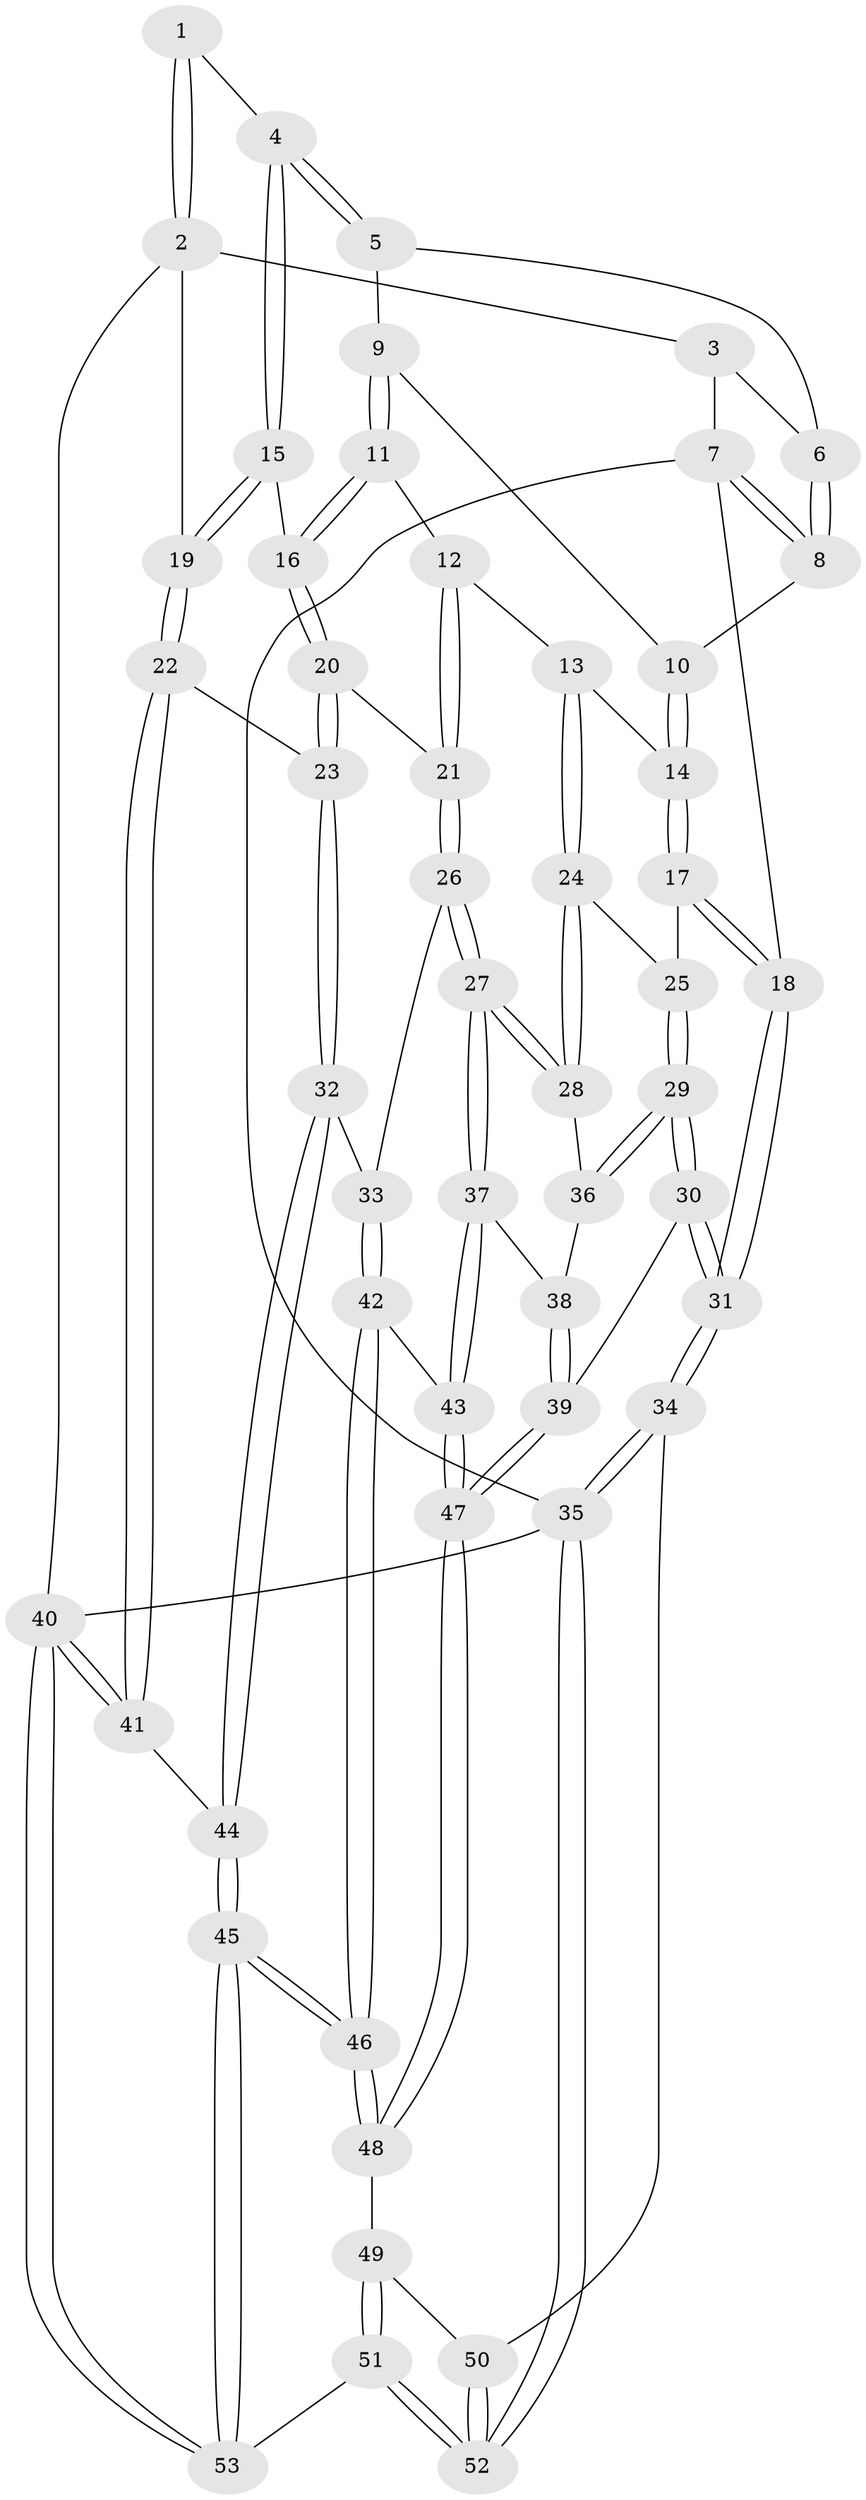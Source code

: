 // coarse degree distribution, {4: 0.5172413793103449, 3: 0.034482758620689655, 5: 0.3793103448275862, 6: 0.06896551724137931}
// Generated by graph-tools (version 1.1) at 2025/24/03/03/25 07:24:33]
// undirected, 53 vertices, 129 edges
graph export_dot {
graph [start="1"]
  node [color=gray90,style=filled];
  1 [pos="+0.8574071371955471+0.07421662249057798"];
  2 [pos="+1+0.16399725993737013"];
  3 [pos="+0.7475298433018784+0"];
  4 [pos="+0.7256516351764822+0.18869514768375295"];
  5 [pos="+0.5025936903344344+0"];
  6 [pos="+0.5013577350826173+0"];
  7 [pos="+0+0"];
  8 [pos="+0+0"];
  9 [pos="+0.46602570676469673+0.04812286575876409"];
  10 [pos="+0.1841371742565763+0.1578145990604544"];
  11 [pos="+0.4487844541745693+0.1562233586442098"];
  12 [pos="+0.3839327986312468+0.2864750779573876"];
  13 [pos="+0.3171850241531537+0.32110168240132925"];
  14 [pos="+0.1750543836833989+0.2552385021357034"];
  15 [pos="+0.7485005335400892+0.25415325425224683"];
  16 [pos="+0.593558517990884+0.3443120589466648"];
  17 [pos="+0.08035914403484677+0.32328702165688605"];
  18 [pos="+0+0.30160473880003946"];
  19 [pos="+0.9685889166295022+0.4421680295329519"];
  20 [pos="+0.5399938192796996+0.45659450214886166"];
  21 [pos="+0.5321462649691838+0.46078142210082046"];
  22 [pos="+0.9643167701764023+0.46300306982951456"];
  23 [pos="+0.8434071177869499+0.5124115108207372"];
  24 [pos="+0.27884576338284367+0.4911578656061676"];
  25 [pos="+0.15343316604288673+0.45214686979528923"];
  26 [pos="+0.5274006678014954+0.46862087716191503"];
  27 [pos="+0.3531539981974521+0.58810255980692"];
  28 [pos="+0.29036320876517385+0.5114014253570102"];
  29 [pos="+0.00270500295736426+0.6126969083915663"];
  30 [pos="+0+0.6169019320297561"];
  31 [pos="+0+0.6212437437837659"];
  32 [pos="+0.6821854663429666+0.6804238154789604"];
  33 [pos="+0.6204840523501872+0.662156984316903"];
  34 [pos="+0+0.8129430895718865"];
  35 [pos="+0+1"];
  36 [pos="+0.06271663229536142+0.6192000897552888"];
  37 [pos="+0.3507391264886848+0.6300238237868679"];
  38 [pos="+0.1660365956807155+0.6532995828222307"];
  39 [pos="+0.15641008446643753+0.8016977970756648"];
  40 [pos="+1+1"];
  41 [pos="+1+0.7187825587473575"];
  42 [pos="+0.4231597740147338+0.7316418945652492"];
  43 [pos="+0.36157030647556293+0.668554255362775"];
  44 [pos="+0.7138064286425952+0.8690628835562698"];
  45 [pos="+0.5816339355842483+1"];
  46 [pos="+0.4850708642376395+0.9469113279551319"];
  47 [pos="+0.17416960687480745+0.8373321835456227"];
  48 [pos="+0.17299792541462425+0.8416831066881058"];
  49 [pos="+0.17164683227841723+0.8435380352039732"];
  50 [pos="+0.11264103856308687+0.8541278515373293"];
  51 [pos="+0.22161690876422388+1"];
  52 [pos="+0+1"];
  53 [pos="+0.5817310742045803+1"];
  1 -- 2;
  1 -- 2;
  1 -- 4;
  2 -- 3;
  2 -- 19;
  2 -- 40;
  3 -- 6;
  3 -- 7;
  4 -- 5;
  4 -- 5;
  4 -- 15;
  4 -- 15;
  5 -- 6;
  5 -- 9;
  6 -- 8;
  6 -- 8;
  7 -- 8;
  7 -- 8;
  7 -- 18;
  7 -- 35;
  8 -- 10;
  9 -- 10;
  9 -- 11;
  9 -- 11;
  10 -- 14;
  10 -- 14;
  11 -- 12;
  11 -- 16;
  11 -- 16;
  12 -- 13;
  12 -- 21;
  12 -- 21;
  13 -- 14;
  13 -- 24;
  13 -- 24;
  14 -- 17;
  14 -- 17;
  15 -- 16;
  15 -- 19;
  15 -- 19;
  16 -- 20;
  16 -- 20;
  17 -- 18;
  17 -- 18;
  17 -- 25;
  18 -- 31;
  18 -- 31;
  19 -- 22;
  19 -- 22;
  20 -- 21;
  20 -- 23;
  20 -- 23;
  21 -- 26;
  21 -- 26;
  22 -- 23;
  22 -- 41;
  22 -- 41;
  23 -- 32;
  23 -- 32;
  24 -- 25;
  24 -- 28;
  24 -- 28;
  25 -- 29;
  25 -- 29;
  26 -- 27;
  26 -- 27;
  26 -- 33;
  27 -- 28;
  27 -- 28;
  27 -- 37;
  27 -- 37;
  28 -- 36;
  29 -- 30;
  29 -- 30;
  29 -- 36;
  29 -- 36;
  30 -- 31;
  30 -- 31;
  30 -- 39;
  31 -- 34;
  31 -- 34;
  32 -- 33;
  32 -- 44;
  32 -- 44;
  33 -- 42;
  33 -- 42;
  34 -- 35;
  34 -- 35;
  34 -- 50;
  35 -- 52;
  35 -- 52;
  35 -- 40;
  36 -- 38;
  37 -- 38;
  37 -- 43;
  37 -- 43;
  38 -- 39;
  38 -- 39;
  39 -- 47;
  39 -- 47;
  40 -- 41;
  40 -- 41;
  40 -- 53;
  40 -- 53;
  41 -- 44;
  42 -- 43;
  42 -- 46;
  42 -- 46;
  43 -- 47;
  43 -- 47;
  44 -- 45;
  44 -- 45;
  45 -- 46;
  45 -- 46;
  45 -- 53;
  45 -- 53;
  46 -- 48;
  46 -- 48;
  47 -- 48;
  47 -- 48;
  48 -- 49;
  49 -- 50;
  49 -- 51;
  49 -- 51;
  50 -- 52;
  50 -- 52;
  51 -- 52;
  51 -- 52;
  51 -- 53;
}

